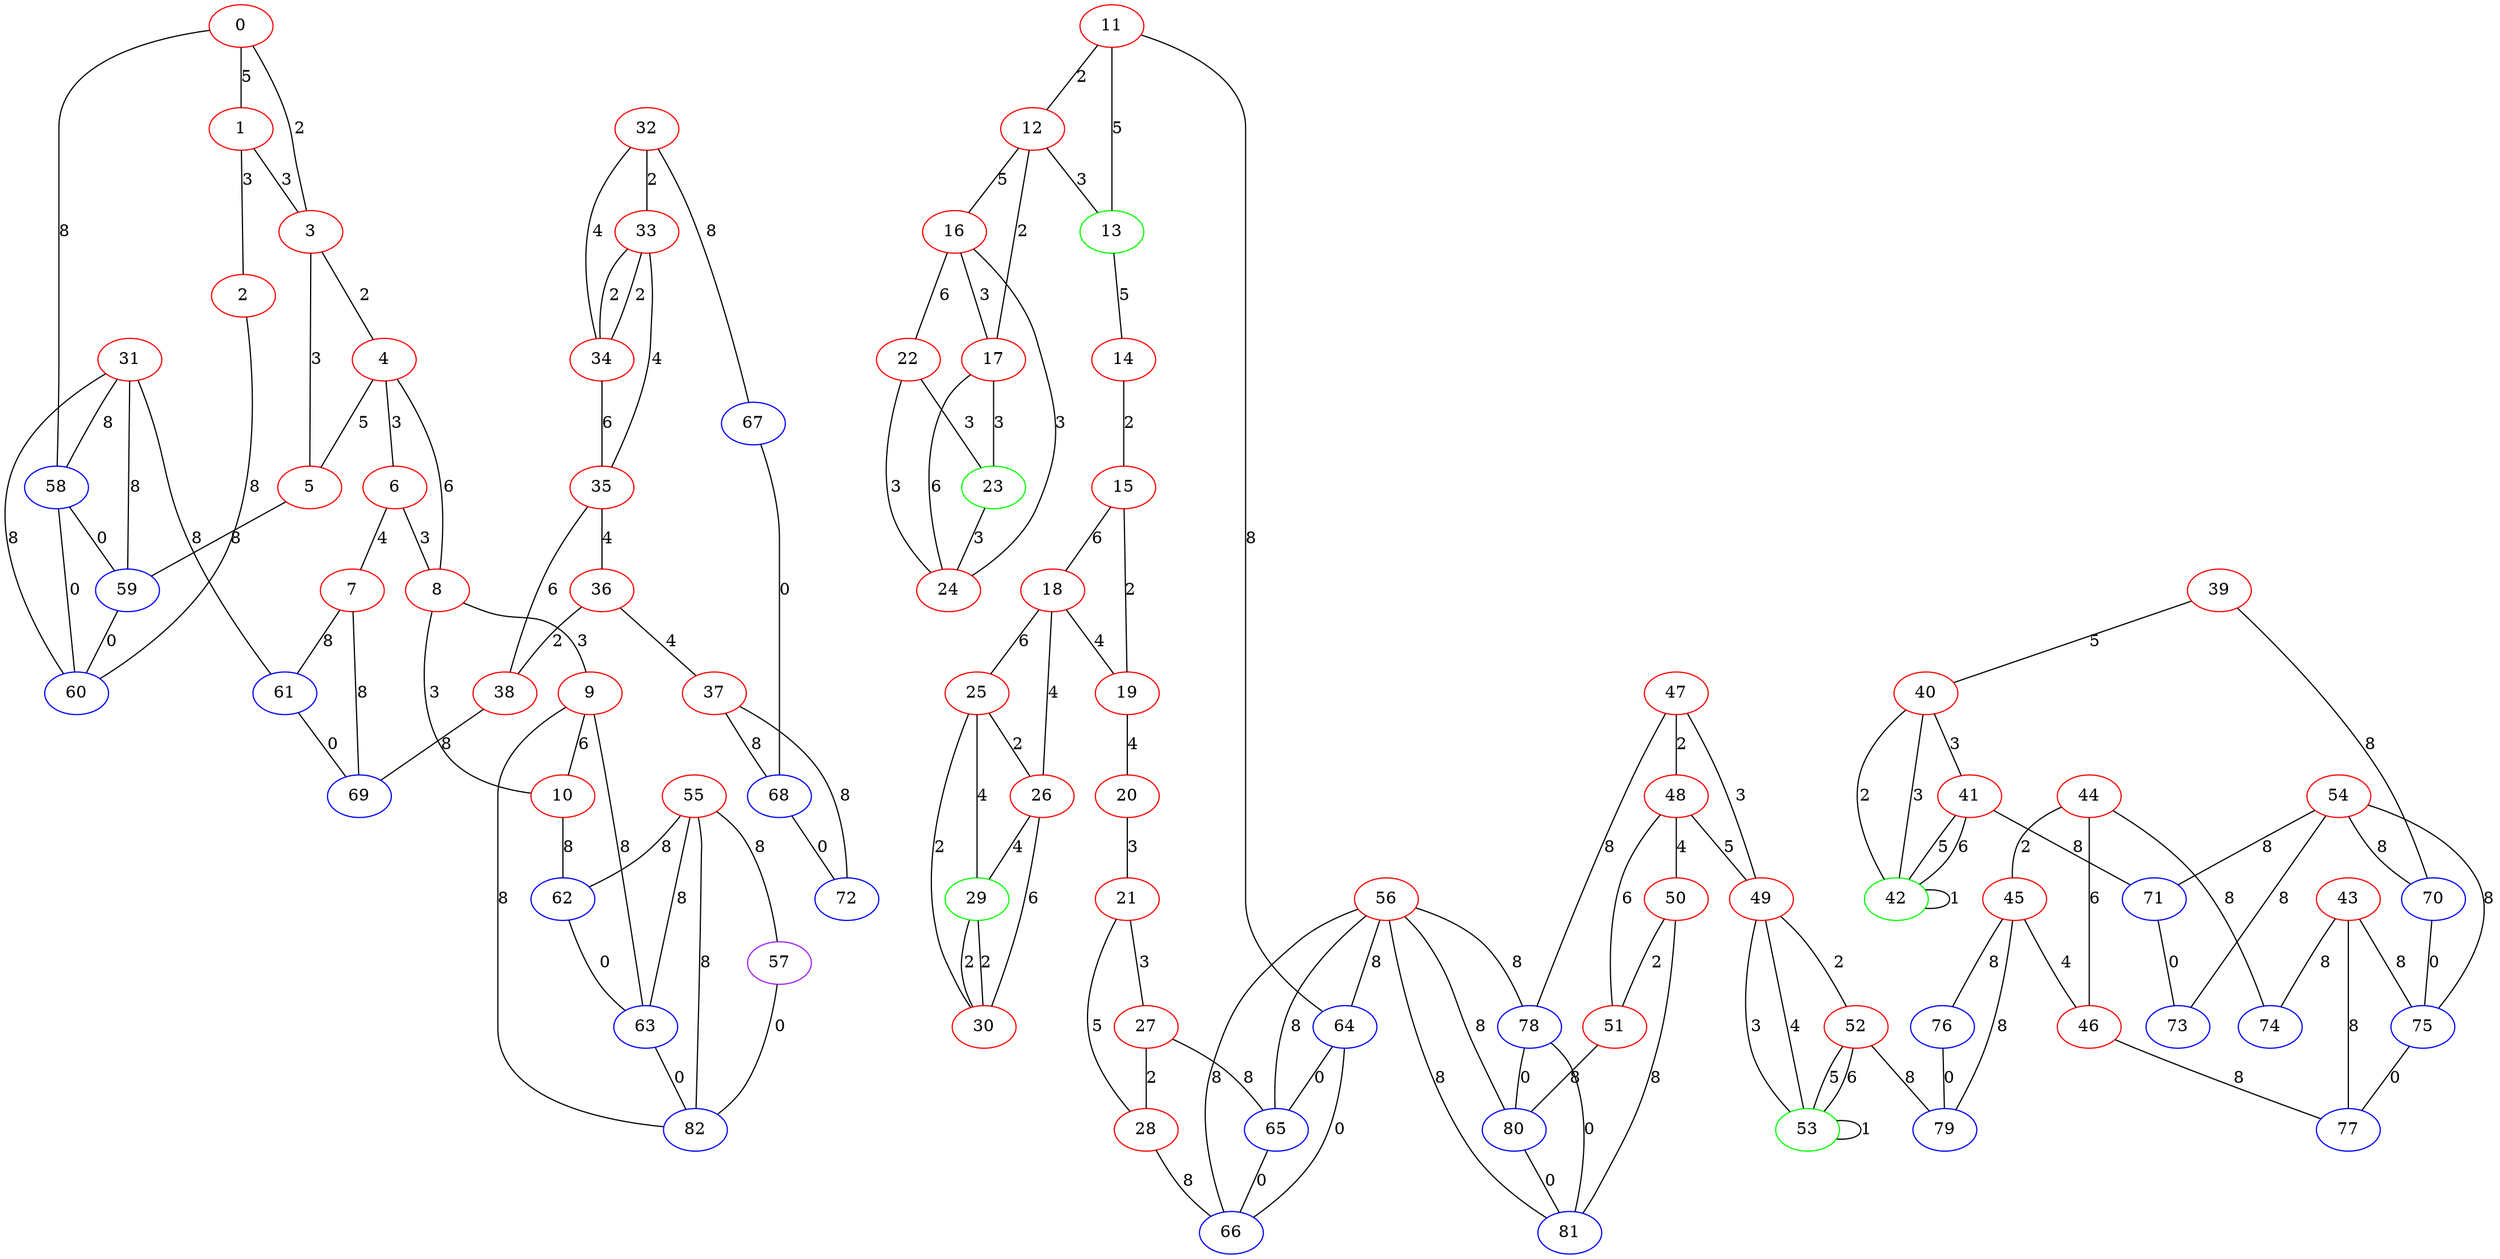 graph "" {
0 [color=red, weight=1];
1 [color=red, weight=1];
2 [color=red, weight=1];
3 [color=red, weight=1];
4 [color=red, weight=1];
5 [color=red, weight=1];
6 [color=red, weight=1];
7 [color=red, weight=1];
8 [color=red, weight=1];
9 [color=red, weight=1];
10 [color=red, weight=1];
11 [color=red, weight=1];
12 [color=red, weight=1];
13 [color=green, weight=2];
14 [color=red, weight=1];
15 [color=red, weight=1];
16 [color=red, weight=1];
17 [color=red, weight=1];
18 [color=red, weight=1];
19 [color=red, weight=1];
20 [color=red, weight=1];
21 [color=red, weight=1];
22 [color=red, weight=1];
23 [color=green, weight=2];
24 [color=red, weight=1];
25 [color=red, weight=1];
26 [color=red, weight=1];
27 [color=red, weight=1];
28 [color=red, weight=1];
29 [color=green, weight=2];
30 [color=red, weight=1];
31 [color=red, weight=1];
32 [color=red, weight=1];
33 [color=red, weight=1];
34 [color=red, weight=1];
35 [color=red, weight=1];
36 [color=red, weight=1];
37 [color=red, weight=1];
38 [color=red, weight=1];
39 [color=red, weight=1];
40 [color=red, weight=1];
41 [color=red, weight=1];
42 [color=green, weight=2];
43 [color=red, weight=1];
44 [color=red, weight=1];
45 [color=red, weight=1];
46 [color=red, weight=1];
47 [color=red, weight=1];
48 [color=red, weight=1];
49 [color=red, weight=1];
50 [color=red, weight=1];
51 [color=red, weight=1];
52 [color=red, weight=1];
53 [color=green, weight=2];
54 [color=red, weight=1];
55 [color=red, weight=1];
56 [color=red, weight=1];
57 [color=purple, weight=4];
58 [color=blue, weight=3];
59 [color=blue, weight=3];
60 [color=blue, weight=3];
61 [color=blue, weight=3];
62 [color=blue, weight=3];
63 [color=blue, weight=3];
64 [color=blue, weight=3];
65 [color=blue, weight=3];
66 [color=blue, weight=3];
67 [color=blue, weight=3];
68 [color=blue, weight=3];
69 [color=blue, weight=3];
70 [color=blue, weight=3];
71 [color=blue, weight=3];
72 [color=blue, weight=3];
73 [color=blue, weight=3];
74 [color=blue, weight=3];
75 [color=blue, weight=3];
76 [color=blue, weight=3];
77 [color=blue, weight=3];
78 [color=blue, weight=3];
79 [color=blue, weight=3];
80 [color=blue, weight=3];
81 [color=blue, weight=3];
82 [color=blue, weight=3];
0 -- 1  [key=0, label=5];
0 -- 58  [key=0, label=8];
0 -- 3  [key=0, label=2];
1 -- 2  [key=0, label=3];
1 -- 3  [key=0, label=3];
2 -- 60  [key=0, label=8];
3 -- 4  [key=0, label=2];
3 -- 5  [key=0, label=3];
4 -- 8  [key=0, label=6];
4 -- 5  [key=0, label=5];
4 -- 6  [key=0, label=3];
5 -- 59  [key=0, label=8];
6 -- 8  [key=0, label=3];
6 -- 7  [key=0, label=4];
7 -- 61  [key=0, label=8];
7 -- 69  [key=0, label=8];
8 -- 9  [key=0, label=3];
8 -- 10  [key=0, label=3];
9 -- 10  [key=0, label=6];
9 -- 82  [key=0, label=8];
9 -- 63  [key=0, label=8];
10 -- 62  [key=0, label=8];
11 -- 64  [key=0, label=8];
11 -- 12  [key=0, label=2];
11 -- 13  [key=0, label=5];
12 -- 16  [key=0, label=5];
12 -- 17  [key=0, label=2];
12 -- 13  [key=0, label=3];
13 -- 14  [key=0, label=5];
14 -- 15  [key=0, label=2];
15 -- 18  [key=0, label=6];
15 -- 19  [key=0, label=2];
16 -- 24  [key=0, label=3];
16 -- 17  [key=0, label=3];
16 -- 22  [key=0, label=6];
17 -- 24  [key=0, label=6];
17 -- 23  [key=0, label=3];
18 -- 25  [key=0, label=6];
18 -- 26  [key=0, label=4];
18 -- 19  [key=0, label=4];
19 -- 20  [key=0, label=4];
20 -- 21  [key=0, label=3];
21 -- 27  [key=0, label=3];
21 -- 28  [key=0, label=5];
22 -- 24  [key=0, label=3];
22 -- 23  [key=0, label=3];
23 -- 24  [key=0, label=3];
25 -- 26  [key=0, label=2];
25 -- 30  [key=0, label=2];
25 -- 29  [key=0, label=4];
26 -- 29  [key=0, label=4];
26 -- 30  [key=0, label=6];
27 -- 65  [key=0, label=8];
27 -- 28  [key=0, label=2];
28 -- 66  [key=0, label=8];
29 -- 30  [key=0, label=2];
29 -- 30  [key=1, label=2];
31 -- 58  [key=0, label=8];
31 -- 59  [key=0, label=8];
31 -- 60  [key=0, label=8];
31 -- 61  [key=0, label=8];
32 -- 33  [key=0, label=2];
32 -- 34  [key=0, label=4];
32 -- 67  [key=0, label=8];
33 -- 34  [key=0, label=2];
33 -- 34  [key=1, label=2];
33 -- 35  [key=0, label=4];
34 -- 35  [key=0, label=6];
35 -- 36  [key=0, label=4];
35 -- 38  [key=0, label=6];
36 -- 37  [key=0, label=4];
36 -- 38  [key=0, label=2];
37 -- 72  [key=0, label=8];
37 -- 68  [key=0, label=8];
38 -- 69  [key=0, label=8];
39 -- 40  [key=0, label=5];
39 -- 70  [key=0, label=8];
40 -- 41  [key=0, label=3];
40 -- 42  [key=0, label=2];
40 -- 42  [key=1, label=3];
41 -- 42  [key=0, label=5];
41 -- 42  [key=1, label=6];
41 -- 71  [key=0, label=8];
42 -- 42  [key=0, label=1];
43 -- 74  [key=0, label=8];
43 -- 75  [key=0, label=8];
43 -- 77  [key=0, label=8];
44 -- 74  [key=0, label=8];
44 -- 45  [key=0, label=2];
44 -- 46  [key=0, label=6];
45 -- 76  [key=0, label=8];
45 -- 46  [key=0, label=4];
45 -- 79  [key=0, label=8];
46 -- 77  [key=0, label=8];
47 -- 48  [key=0, label=2];
47 -- 49  [key=0, label=3];
47 -- 78  [key=0, label=8];
48 -- 49  [key=0, label=5];
48 -- 50  [key=0, label=4];
48 -- 51  [key=0, label=6];
49 -- 52  [key=0, label=2];
49 -- 53  [key=0, label=3];
49 -- 53  [key=1, label=4];
50 -- 81  [key=0, label=8];
50 -- 51  [key=0, label=2];
51 -- 80  [key=0, label=8];
52 -- 53  [key=0, label=5];
52 -- 53  [key=1, label=6];
52 -- 79  [key=0, label=8];
53 -- 53  [key=0, label=1];
54 -- 73  [key=0, label=8];
54 -- 75  [key=0, label=8];
54 -- 70  [key=0, label=8];
54 -- 71  [key=0, label=8];
55 -- 57  [key=0, label=8];
55 -- 82  [key=0, label=8];
55 -- 62  [key=0, label=8];
55 -- 63  [key=0, label=8];
56 -- 64  [key=0, label=8];
56 -- 65  [key=0, label=8];
56 -- 66  [key=0, label=8];
56 -- 78  [key=0, label=8];
56 -- 80  [key=0, label=8];
56 -- 81  [key=0, label=8];
57 -- 82  [key=0, label=0];
58 -- 59  [key=0, label=0];
58 -- 60  [key=0, label=0];
59 -- 60  [key=0, label=0];
61 -- 69  [key=0, label=0];
62 -- 63  [key=0, label=0];
63 -- 82  [key=0, label=0];
64 -- 65  [key=0, label=0];
64 -- 66  [key=0, label=0];
65 -- 66  [key=0, label=0];
67 -- 68  [key=0, label=0];
68 -- 72  [key=0, label=0];
70 -- 75  [key=0, label=0];
71 -- 73  [key=0, label=0];
75 -- 77  [key=0, label=0];
76 -- 79  [key=0, label=0];
78 -- 80  [key=0, label=0];
78 -- 81  [key=0, label=0];
80 -- 81  [key=0, label=0];
}
